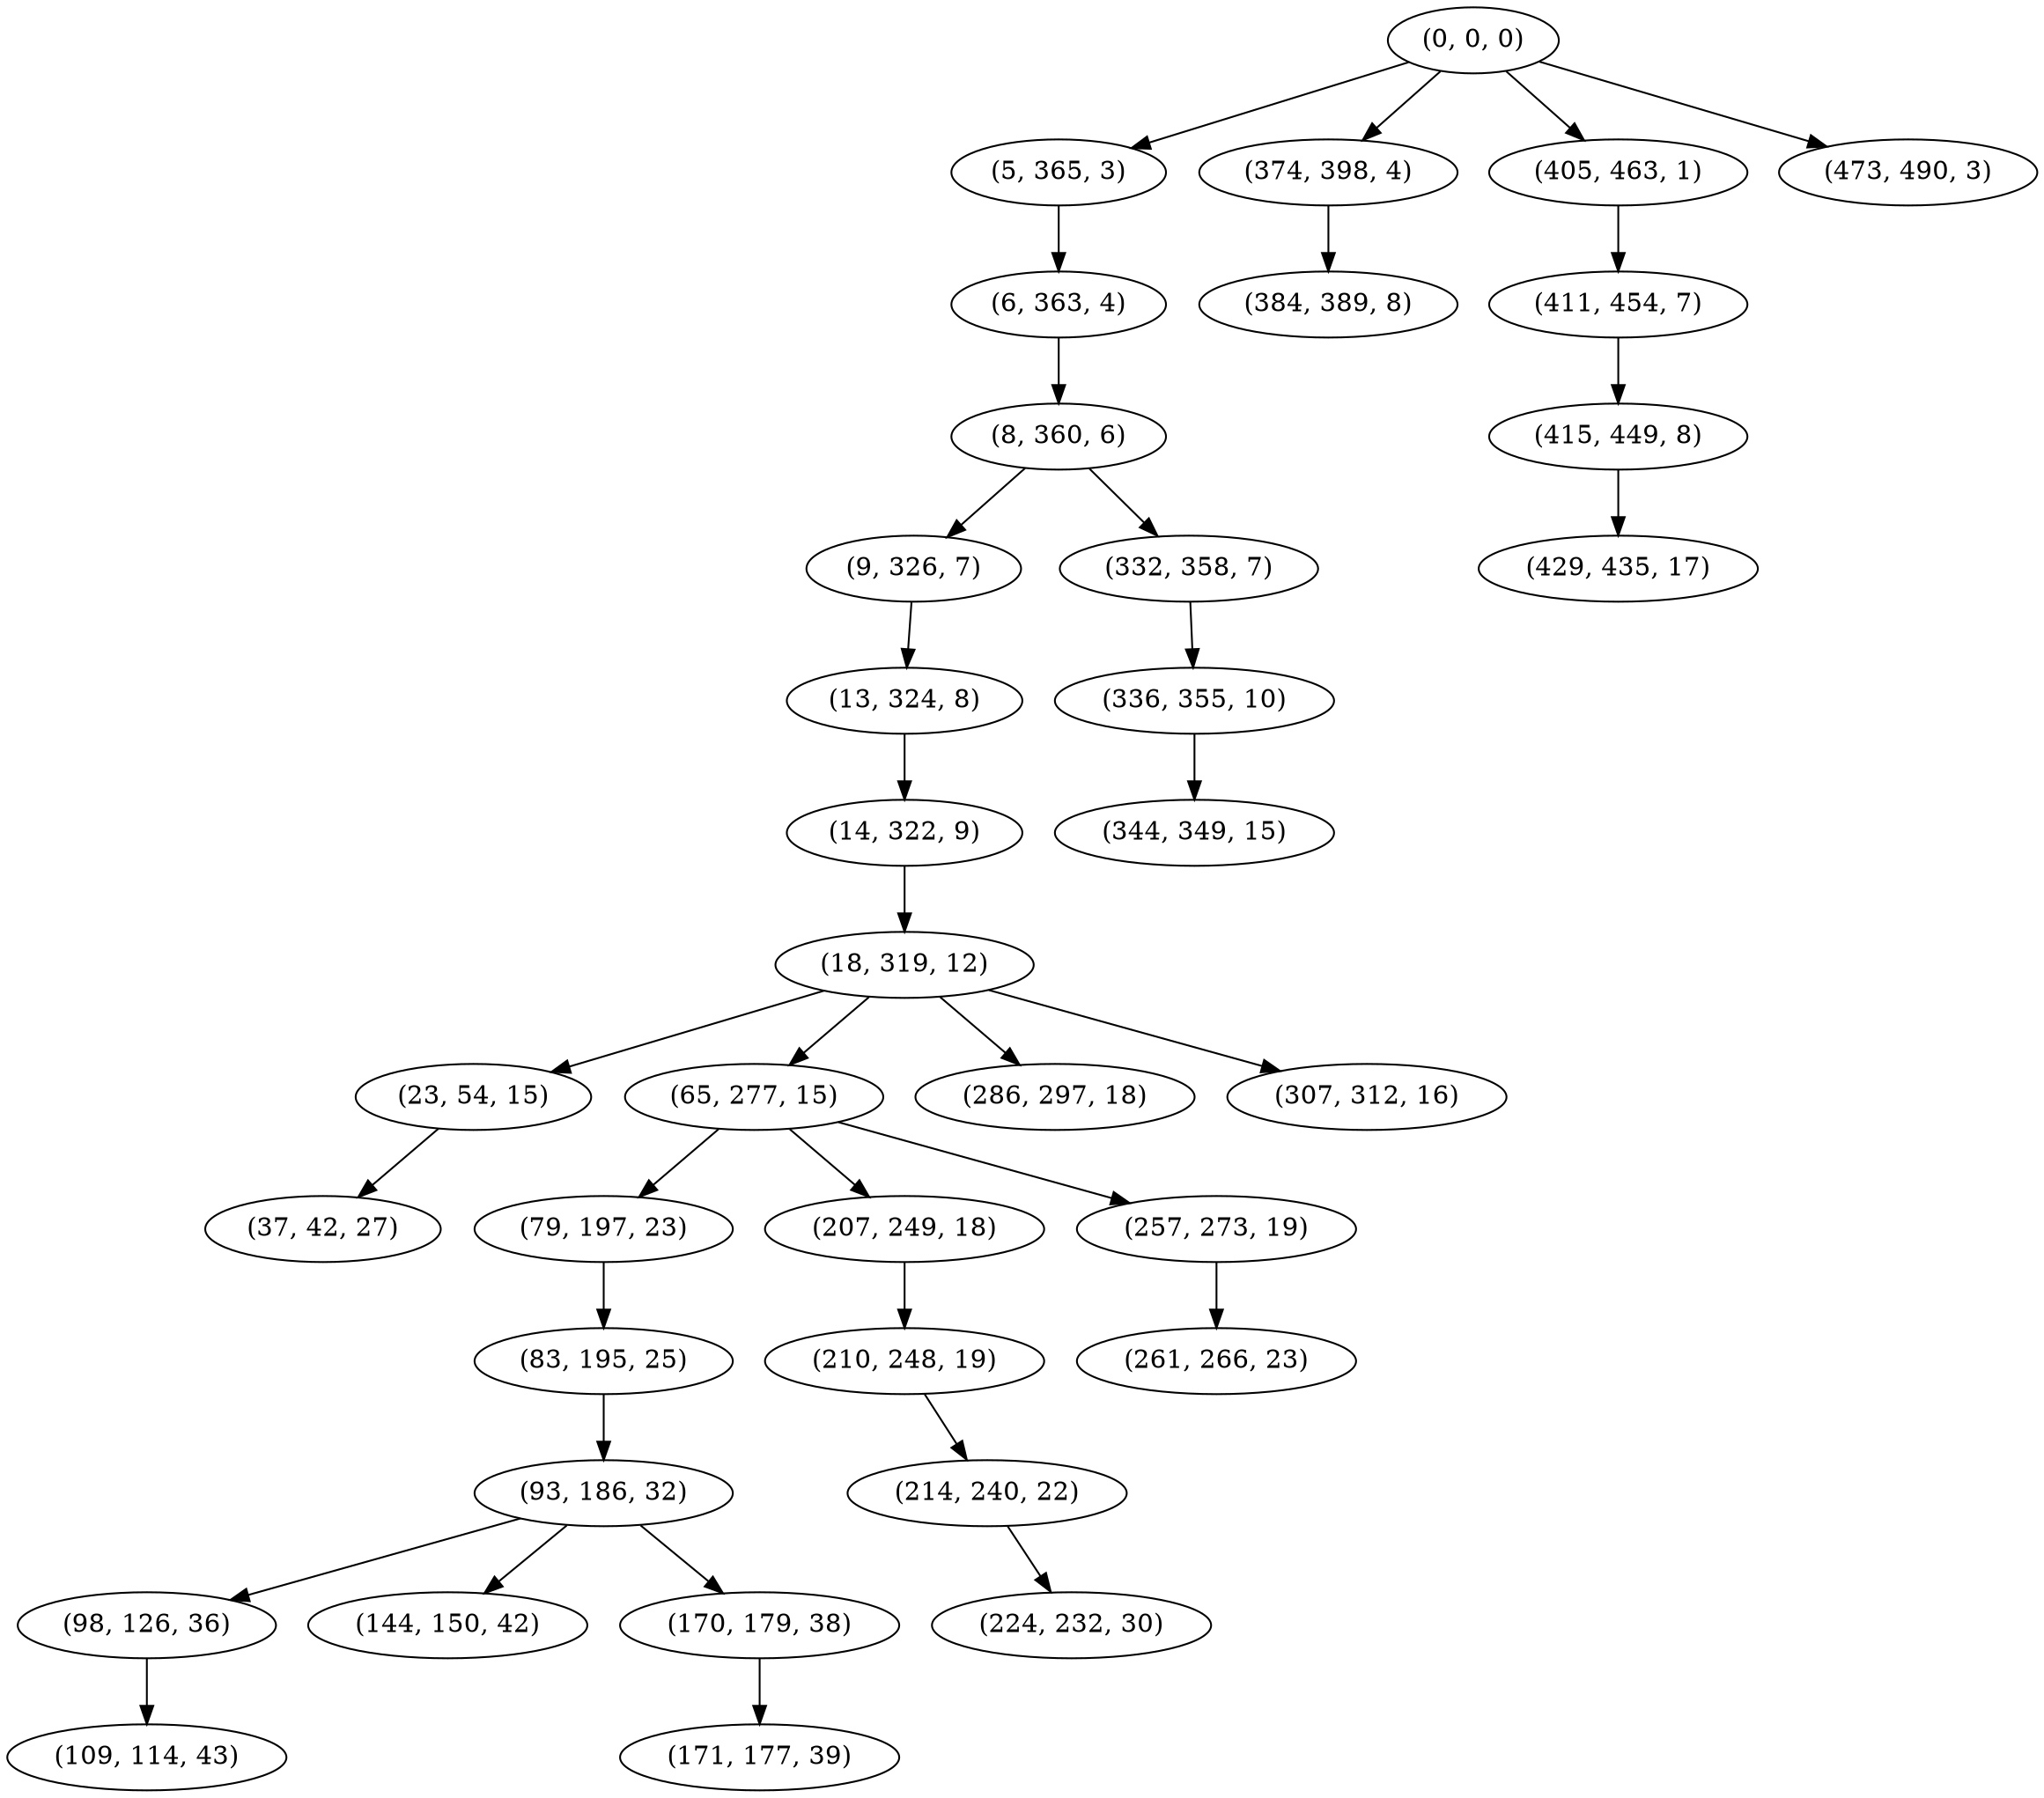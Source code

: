 digraph tree {
    "(0, 0, 0)";
    "(5, 365, 3)";
    "(6, 363, 4)";
    "(8, 360, 6)";
    "(9, 326, 7)";
    "(13, 324, 8)";
    "(14, 322, 9)";
    "(18, 319, 12)";
    "(23, 54, 15)";
    "(37, 42, 27)";
    "(65, 277, 15)";
    "(79, 197, 23)";
    "(83, 195, 25)";
    "(93, 186, 32)";
    "(98, 126, 36)";
    "(109, 114, 43)";
    "(144, 150, 42)";
    "(170, 179, 38)";
    "(171, 177, 39)";
    "(207, 249, 18)";
    "(210, 248, 19)";
    "(214, 240, 22)";
    "(224, 232, 30)";
    "(257, 273, 19)";
    "(261, 266, 23)";
    "(286, 297, 18)";
    "(307, 312, 16)";
    "(332, 358, 7)";
    "(336, 355, 10)";
    "(344, 349, 15)";
    "(374, 398, 4)";
    "(384, 389, 8)";
    "(405, 463, 1)";
    "(411, 454, 7)";
    "(415, 449, 8)";
    "(429, 435, 17)";
    "(473, 490, 3)";
    "(0, 0, 0)" -> "(5, 365, 3)";
    "(0, 0, 0)" -> "(374, 398, 4)";
    "(0, 0, 0)" -> "(405, 463, 1)";
    "(0, 0, 0)" -> "(473, 490, 3)";
    "(5, 365, 3)" -> "(6, 363, 4)";
    "(6, 363, 4)" -> "(8, 360, 6)";
    "(8, 360, 6)" -> "(9, 326, 7)";
    "(8, 360, 6)" -> "(332, 358, 7)";
    "(9, 326, 7)" -> "(13, 324, 8)";
    "(13, 324, 8)" -> "(14, 322, 9)";
    "(14, 322, 9)" -> "(18, 319, 12)";
    "(18, 319, 12)" -> "(23, 54, 15)";
    "(18, 319, 12)" -> "(65, 277, 15)";
    "(18, 319, 12)" -> "(286, 297, 18)";
    "(18, 319, 12)" -> "(307, 312, 16)";
    "(23, 54, 15)" -> "(37, 42, 27)";
    "(65, 277, 15)" -> "(79, 197, 23)";
    "(65, 277, 15)" -> "(207, 249, 18)";
    "(65, 277, 15)" -> "(257, 273, 19)";
    "(79, 197, 23)" -> "(83, 195, 25)";
    "(83, 195, 25)" -> "(93, 186, 32)";
    "(93, 186, 32)" -> "(98, 126, 36)";
    "(93, 186, 32)" -> "(144, 150, 42)";
    "(93, 186, 32)" -> "(170, 179, 38)";
    "(98, 126, 36)" -> "(109, 114, 43)";
    "(170, 179, 38)" -> "(171, 177, 39)";
    "(207, 249, 18)" -> "(210, 248, 19)";
    "(210, 248, 19)" -> "(214, 240, 22)";
    "(214, 240, 22)" -> "(224, 232, 30)";
    "(257, 273, 19)" -> "(261, 266, 23)";
    "(332, 358, 7)" -> "(336, 355, 10)";
    "(336, 355, 10)" -> "(344, 349, 15)";
    "(374, 398, 4)" -> "(384, 389, 8)";
    "(405, 463, 1)" -> "(411, 454, 7)";
    "(411, 454, 7)" -> "(415, 449, 8)";
    "(415, 449, 8)" -> "(429, 435, 17)";
}
